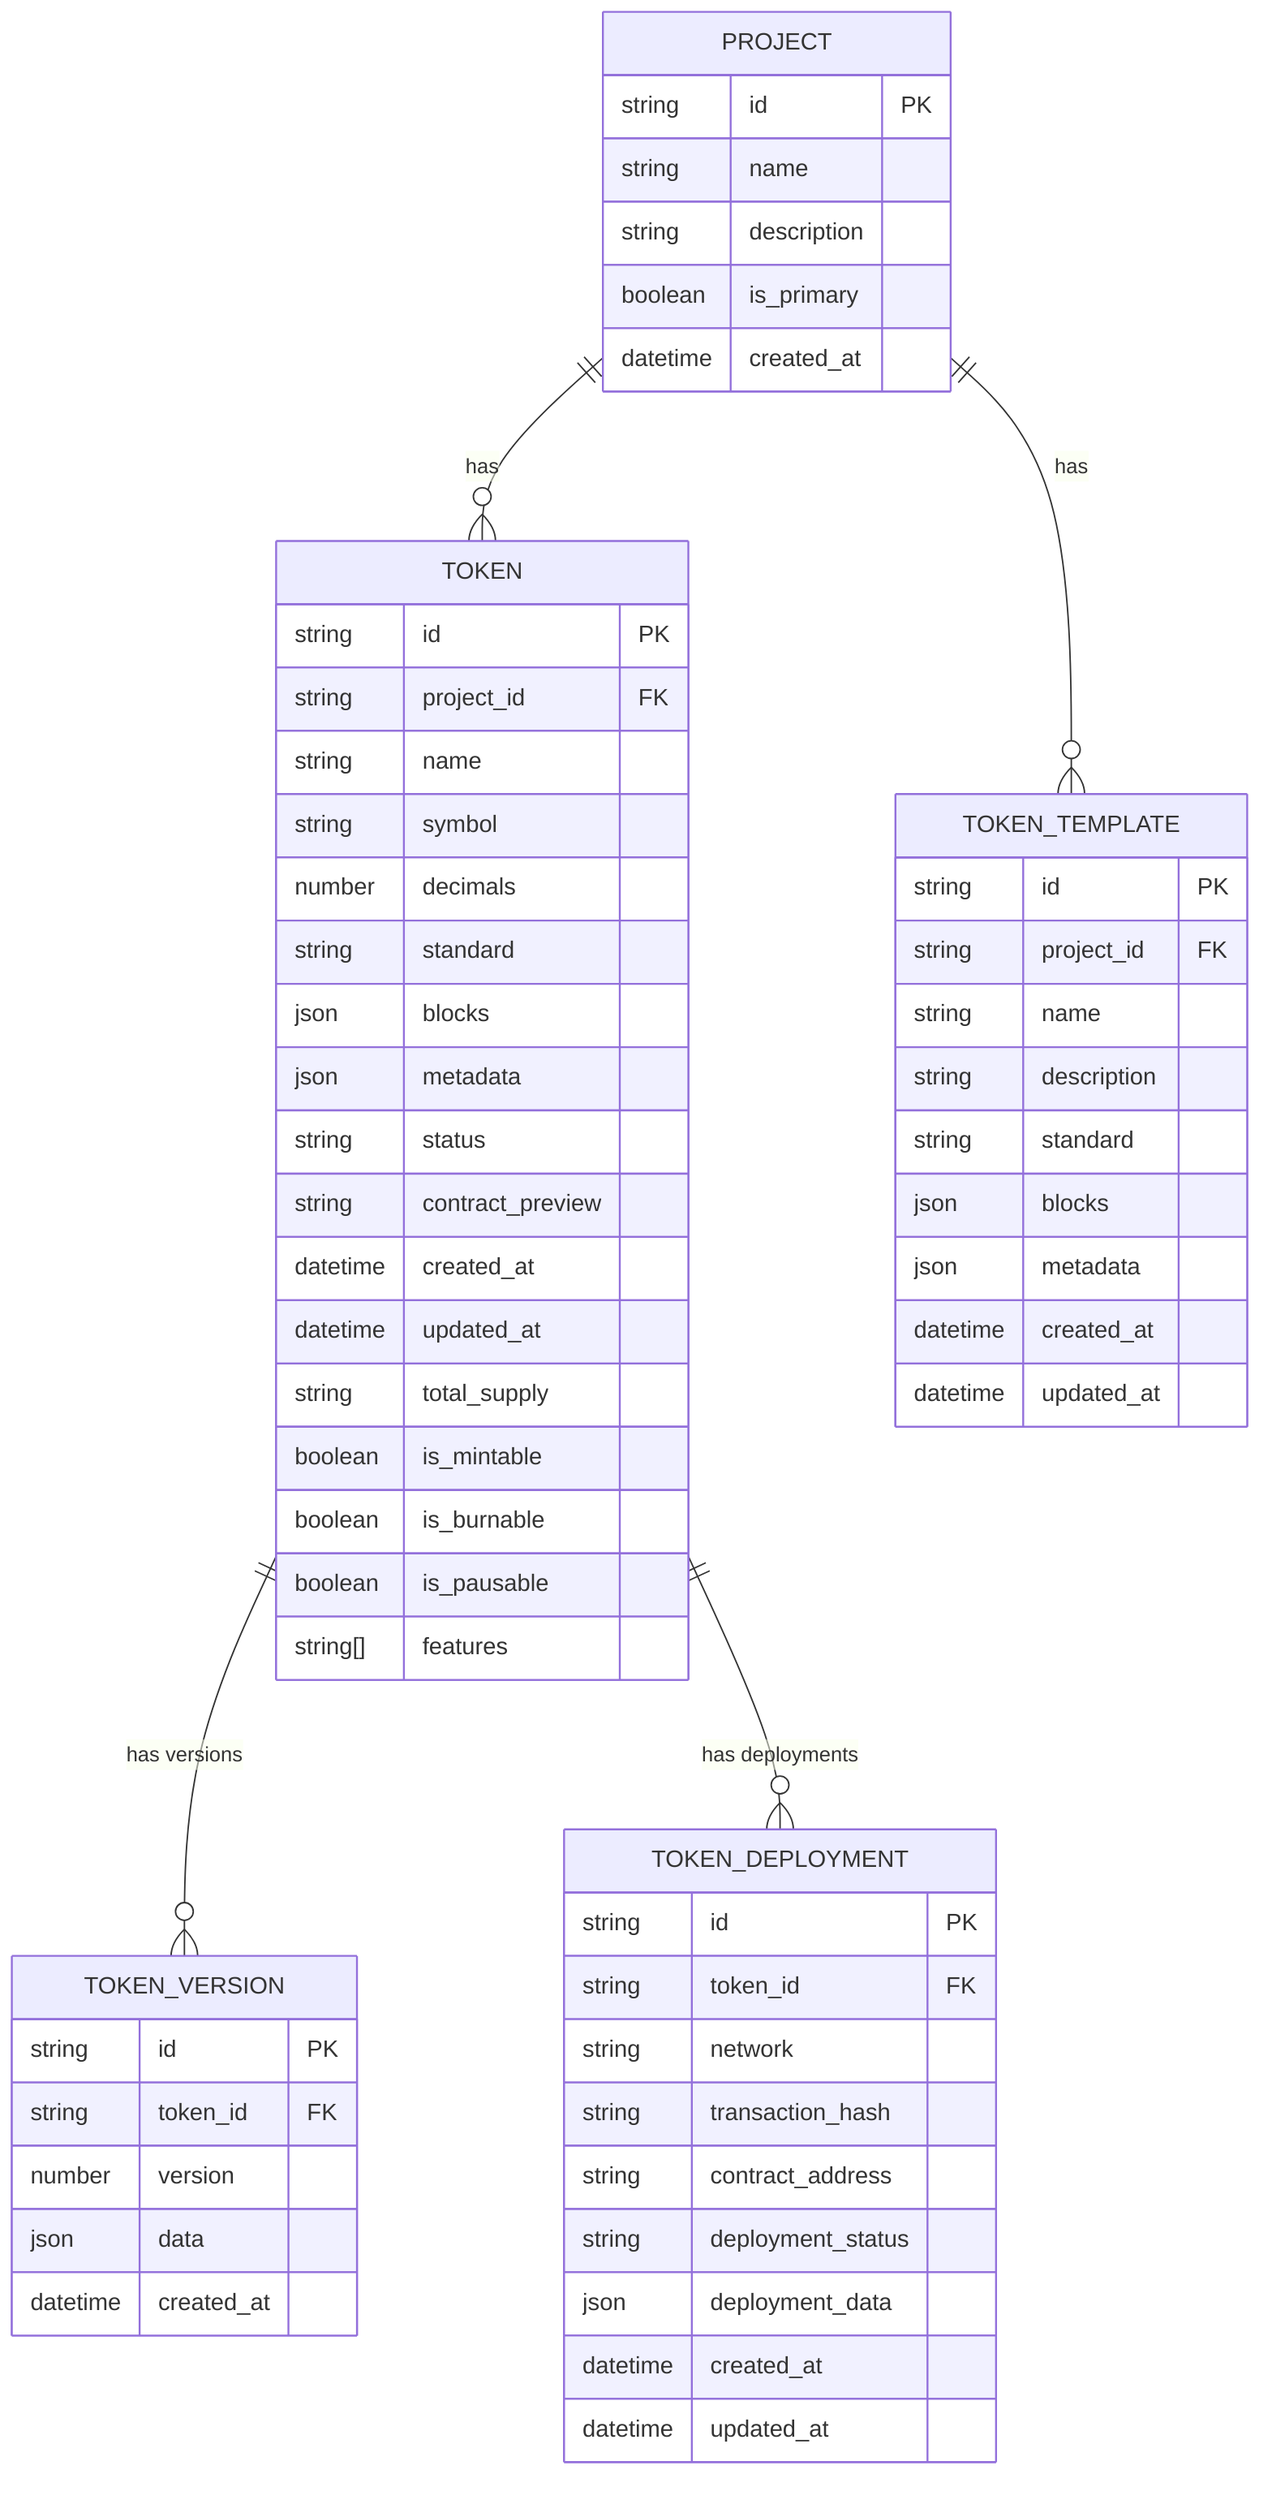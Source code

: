 erDiagram
    TOKEN {
        string id PK
        string project_id FK
        string name
        string symbol
        number decimals
        string standard
        json blocks
        json metadata
        string status
        string contract_preview
        datetime created_at
        datetime updated_at
        string total_supply
        boolean is_mintable
        boolean is_burnable
        boolean is_pausable
        string[] features
    }
    
    TOKEN_VERSION {
        string id PK
        string token_id FK
        number version
        json data
        datetime created_at
    }
    
    TOKEN_DEPLOYMENT {
        string id PK
        string token_id FK
        string network
        string transaction_hash
        string contract_address
        string deployment_status
        json deployment_data
        datetime created_at
        datetime updated_at
    }
    
    TOKEN_TEMPLATE {
        string id PK
        string project_id FK
        string name
        string description
        string standard
        json blocks
        json metadata
        datetime created_at
        datetime updated_at
    }
    
    PROJECT {
        string id PK
        string name
        string description
        boolean is_primary
        datetime created_at
    }
    
    PROJECT ||--o{ TOKEN : "has"
    PROJECT ||--o{ TOKEN_TEMPLATE : "has"
    TOKEN ||--o{ TOKEN_VERSION : "has versions"
    TOKEN ||--o{ TOKEN_DEPLOYMENT : "has deployments"